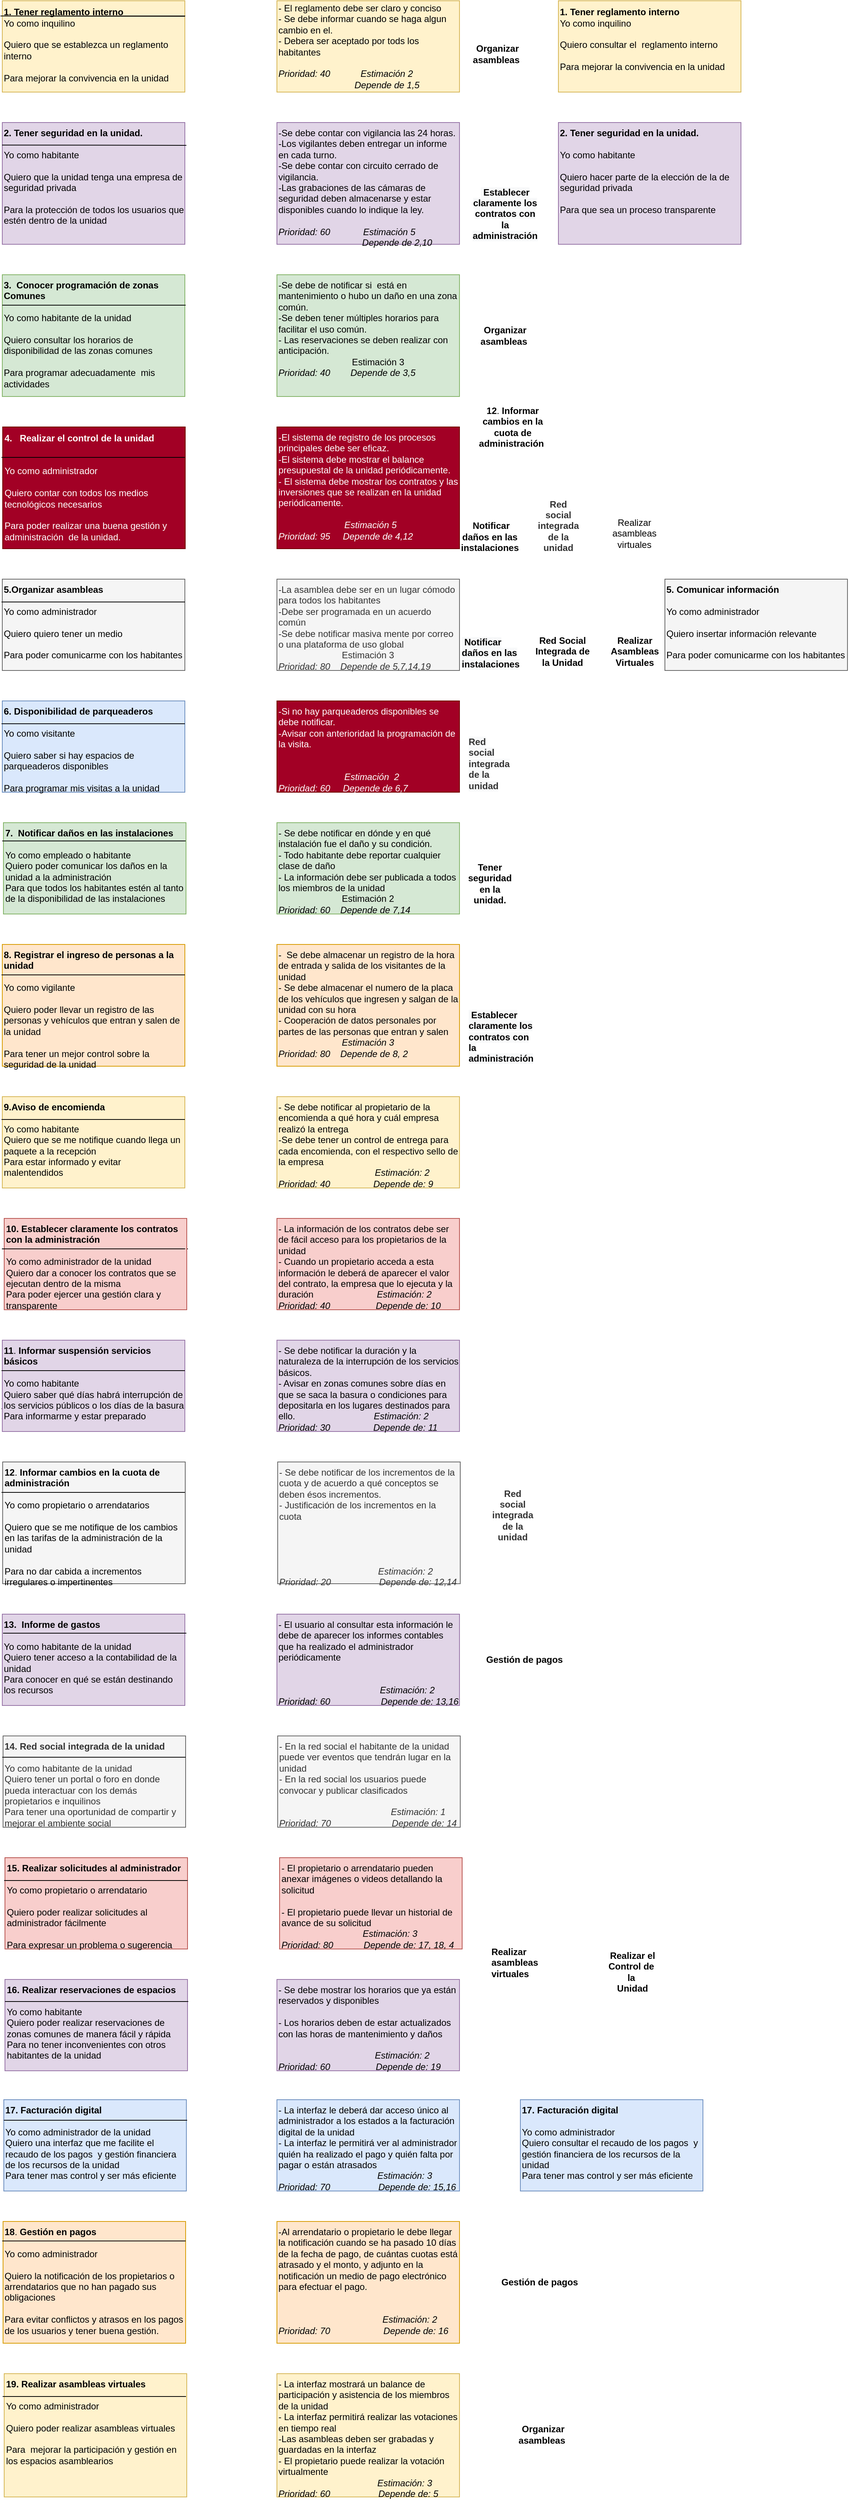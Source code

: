 <mxfile version="13.6.5" type="github">
  <diagram id="wNBqWbaNxDe87QmoSqn4" name="Page-1">
    <mxGraphModel dx="845" dy="347" grid="1" gridSize="10" guides="1" tooltips="1" connect="1" arrows="1" fold="1" page="1" pageScale="1" pageWidth="827" pageHeight="1169" math="0" shadow="0">
      <root>
        <mxCell id="0" />
        <mxCell id="1" parent="0" />
        <mxCell id="svupegZ1BK7ZTZ6G6fqw-2" value="- El reglamento debe ser claro y conciso&lt;br&gt;- Se debe informar cuando se haga algun cambio en el.&lt;br&gt;- Debera ser aceptado por tods los habitantes&lt;br&gt;&lt;br&gt;&lt;i&gt;Prioridad: 40&amp;nbsp; &amp;nbsp; &amp;nbsp; &amp;nbsp; &amp;nbsp; &amp;nbsp; Estimación 2&lt;br&gt;&amp;nbsp; &amp;nbsp; &amp;nbsp; &amp;nbsp; &amp;nbsp; &amp;nbsp; &amp;nbsp; &amp;nbsp; &amp;nbsp; &amp;nbsp; &amp;nbsp; &amp;nbsp; &amp;nbsp; &amp;nbsp; &amp;nbsp; Depende de 1,5&lt;/i&gt;" style="rounded=0;whiteSpace=wrap;html=1;align=left;fillColor=#fff2cc;strokeColor=#d6b656;" parent="1" vertex="1">
          <mxGeometry x="400" y="40" width="240" height="120" as="geometry" />
        </mxCell>
        <mxCell id="svupegZ1BK7ZTZ6G6fqw-10" value="-Se debe contar con vigilancia las 24 horas.&lt;br&gt;-Los vigilantes deben entregar un informe en cada turno.&lt;br&gt;-Se debe contar con circuito cerrado de vigilancia.&lt;br&gt;-Las grabaciones de las cámaras de seguridad deben almacenarse y estar disponibles cuando lo indique la ley.&lt;br&gt;&lt;br&gt;&lt;i&gt;Prioridad: 60&amp;nbsp; &amp;nbsp; &amp;nbsp; &amp;nbsp; &amp;nbsp; &amp;nbsp; &amp;nbsp;Estimación 5&amp;nbsp; &amp;nbsp; &amp;nbsp; &amp;nbsp; &amp;nbsp;&lt;br&gt;&amp;nbsp; &amp;nbsp; &amp;nbsp; &amp;nbsp; &amp;nbsp; &amp;nbsp; &amp;nbsp; &amp;nbsp; &amp;nbsp; &amp;nbsp; &amp;nbsp; &amp;nbsp; &amp;nbsp; &amp;nbsp; &amp;nbsp; &amp;nbsp; &amp;nbsp;Depende de 2,10&lt;br&gt;&lt;br&gt;&lt;/i&gt;" style="rounded=0;whiteSpace=wrap;html=1;align=left;labelPosition=center;verticalLabelPosition=middle;verticalAlign=top;labelBackgroundColor=none;labelBorderColor=none;fillColor=#e1d5e7;strokeColor=#9673a6;" parent="1" vertex="1">
          <mxGeometry x="400" y="200" width="240" height="160" as="geometry" />
        </mxCell>
        <mxCell id="svupegZ1BK7ZTZ6G6fqw-12" value="-Se debe de notificar si&amp;nbsp; está en mantenimiento o hubo un daño en una zona común.&lt;br&gt;-Se deben tener múltiples horarios para facilitar el uso común.&lt;br&gt;- Las reservaciones se deben realizar con anticipación.&lt;br&gt;&amp;nbsp; &amp;nbsp; &amp;nbsp; &amp;nbsp; &amp;nbsp; &amp;nbsp; &amp;nbsp; &amp;nbsp; &amp;nbsp; &amp;nbsp; &amp;nbsp; &amp;nbsp; &amp;nbsp; &amp;nbsp; &amp;nbsp;Estimación 3&lt;br&gt;&lt;i&gt;Prioridad: 40&amp;nbsp; &amp;nbsp; &amp;nbsp; &amp;nbsp; Depende de 3,5&lt;/i&gt;" style="rounded=0;whiteSpace=wrap;html=1;align=left;labelPosition=center;verticalLabelPosition=middle;verticalAlign=top;labelBackgroundColor=none;labelBorderColor=none;fillColor=#d5e8d4;strokeColor=#82b366;" parent="1" vertex="1">
          <mxGeometry x="400" y="400" width="240" height="160" as="geometry" />
        </mxCell>
        <mxCell id="svupegZ1BK7ZTZ6G6fqw-14" value="-El sistema de registro de los procesos principales debe ser eficaz.&lt;br&gt;-El sistema debe mostrar el balance presupuestal de la unidad periódicamente.&lt;br&gt;- El sistema debe mostrar los contratos y las inversiones que se realizan en la unidad periódicamente.&lt;br&gt;&lt;br&gt;&lt;i&gt;&amp;nbsp; &amp;nbsp; &amp;nbsp; &amp;nbsp; &amp;nbsp; &amp;nbsp; &amp;nbsp; &amp;nbsp; &amp;nbsp; &amp;nbsp; &amp;nbsp; &amp;nbsp; &amp;nbsp; Estimación&amp;nbsp;5&lt;br&gt;Prioridad: 95&amp;nbsp; &amp;nbsp; &amp;nbsp;Depende de 4,12&lt;/i&gt;" style="rounded=0;whiteSpace=wrap;html=1;align=left;labelPosition=center;verticalLabelPosition=middle;verticalAlign=top;labelBackgroundColor=none;labelBorderColor=none;fillColor=#a20025;strokeColor=#6F0000;fontColor=#ffffff;" parent="1" vertex="1">
          <mxGeometry x="400" y="600" width="240" height="160" as="geometry" />
        </mxCell>
        <mxCell id="svupegZ1BK7ZTZ6G6fqw-16" value="-La asamblea debe ser en un lugar cómodo para todos los habitantes&lt;br&gt;-Debe ser programada en un acuerdo común&lt;br&gt;-Se debe notificar masiva mente por correo o una plataforma de uso global&lt;br&gt;&amp;nbsp; &amp;nbsp; &amp;nbsp; &amp;nbsp; &amp;nbsp; &amp;nbsp; &amp;nbsp; &amp;nbsp; &amp;nbsp; &amp;nbsp; &amp;nbsp; &amp;nbsp; &amp;nbsp;Estimación 3&amp;nbsp;&lt;br&gt;&lt;i&gt;Prioridad: 80&amp;nbsp; &amp;nbsp; Depende de 5,7,14,19&lt;/i&gt;" style="rounded=0;whiteSpace=wrap;html=1;align=left;labelPosition=center;verticalLabelPosition=middle;verticalAlign=top;labelBackgroundColor=none;labelBorderColor=none;fillColor=#f5f5f5;strokeColor=#666666;fontColor=#333333;" parent="1" vertex="1">
          <mxGeometry x="400" y="800" width="240" height="120" as="geometry" />
        </mxCell>
        <mxCell id="svupegZ1BK7ZTZ6G6fqw-19" value="-Si no hay parqueaderos disponibles se debe notificar.&lt;br&gt;-Avisar con anterioridad la programación de la visita.&lt;br&gt;&lt;br&gt;&lt;i&gt;&lt;br&gt;&amp;nbsp; &amp;nbsp; &amp;nbsp; &amp;nbsp; &amp;nbsp; &amp;nbsp; &amp;nbsp; &amp;nbsp; &amp;nbsp; &amp;nbsp; &amp;nbsp; &amp;nbsp; &amp;nbsp; Estimación&amp;nbsp; 2&amp;nbsp;&lt;br&gt;Prioridad: 60&amp;nbsp; &amp;nbsp; &amp;nbsp;Depende de 6,7&lt;/i&gt;" style="rounded=0;whiteSpace=wrap;html=1;align=left;labelPosition=center;verticalLabelPosition=middle;verticalAlign=top;labelBackgroundColor=none;labelBorderColor=none;fillColor=#a20025;strokeColor=#6F0000;fontColor=#ffffff;" parent="1" vertex="1">
          <mxGeometry x="400" y="960" width="240" height="120" as="geometry" />
        </mxCell>
        <mxCell id="GmmOpCF_TdwQESO5ywc--2" value="- Se debe notificar en dónde y en qué instalación fue el daño y su condición.&lt;br&gt;- Todo habitante debe reportar cualquier clase de daño&lt;br&gt;- La información debe ser publicada a todos los miembros de la unidad&lt;br&gt;&amp;nbsp; &amp;nbsp; &amp;nbsp; &amp;nbsp; &amp;nbsp; &amp;nbsp; &amp;nbsp; &amp;nbsp; &amp;nbsp; &amp;nbsp; &amp;nbsp; &amp;nbsp; &amp;nbsp;Estimación 2&lt;br&gt;&lt;i&gt;Prioridad: 60&amp;nbsp; &amp;nbsp; Depende de 7,14&lt;/i&gt;" style="rounded=0;whiteSpace=wrap;html=1;align=left;labelPosition=center;verticalLabelPosition=middle;verticalAlign=top;labelBackgroundColor=none;labelBorderColor=none;fillColor=#d5e8d4;strokeColor=#82b366;" parent="1" vertex="1">
          <mxGeometry x="400" y="1120" width="240" height="120" as="geometry" />
        </mxCell>
        <mxCell id="GmmOpCF_TdwQESO5ywc--4" value="-&amp;nbsp; Se debe almacenar un registro de la hora de entrada y salida de los visitantes de la unidad&amp;nbsp;&lt;br&gt;- Se debe almacenar el numero de la placa de los vehículos que ingresen y salgan de la unidad con su hora&lt;br&gt;- Cooperación de datos personales por partes de las personas que entran y salen&amp;nbsp;&lt;br&gt;&lt;i&gt;&amp;nbsp; &amp;nbsp; &amp;nbsp; &amp;nbsp; &amp;nbsp; &amp;nbsp; &amp;nbsp; &amp;nbsp; &amp;nbsp; &amp;nbsp; &amp;nbsp; &amp;nbsp; &amp;nbsp;Estimación 3&lt;br&gt;Prioridad: 80&amp;nbsp; &amp;nbsp; Depende de 8, 2&lt;/i&gt;" style="rounded=0;whiteSpace=wrap;html=1;align=left;labelPosition=center;verticalLabelPosition=middle;verticalAlign=top;labelBackgroundColor=none;labelBorderColor=none;fillColor=#ffe6cc;strokeColor=#d79b00;" parent="1" vertex="1">
          <mxGeometry x="400" y="1280" width="240" height="160" as="geometry" />
        </mxCell>
        <mxCell id="GmmOpCF_TdwQESO5ywc--6" value="- Se debe notificar al propietario de la encomienda a qué hora y cuál empresa realizó la entrega&amp;nbsp;&lt;br&gt;-Se debe tener un control de entrega para cada encomienda, con el respectivo sello de la empresa&lt;br&gt;&amp;nbsp; &amp;nbsp; &amp;nbsp; &amp;nbsp; &amp;nbsp; &amp;nbsp; &amp;nbsp; &amp;nbsp; &amp;nbsp; &amp;nbsp; &amp;nbsp; &amp;nbsp; &amp;nbsp; &amp;nbsp; &amp;nbsp; &amp;nbsp; &amp;nbsp; &amp;nbsp; &amp;nbsp; &lt;i&gt;Estimación: 2&lt;/i&gt;&lt;br&gt;&lt;i&gt;Prioridad: 40&amp;nbsp; &amp;nbsp; &amp;nbsp; &amp;nbsp; &amp;nbsp; &amp;nbsp; &amp;nbsp; &amp;nbsp; &amp;nbsp;Depende de: 9&lt;/i&gt;" style="rounded=0;whiteSpace=wrap;html=1;align=left;labelPosition=center;verticalLabelPosition=middle;verticalAlign=top;labelBackgroundColor=none;labelBorderColor=none;fillColor=#fff2cc;strokeColor=#d6b656;" parent="1" vertex="1">
          <mxGeometry x="400" y="1480" width="240" height="120" as="geometry" />
        </mxCell>
        <mxCell id="wmToTJCJ_HMqrvunaIP7-2" value="- La información de los contratos debe ser de fácil acceso para los propietarios de la unidad&amp;nbsp;&lt;br&gt;- Cuando un propietario acceda a esta información le deberá de aparecer el valor del contrato, la empresa que lo ejecuta y la duración&amp;nbsp; &amp;nbsp; &amp;nbsp; &amp;nbsp; &amp;nbsp; &amp;nbsp; &amp;nbsp; &amp;nbsp; &amp;nbsp; &amp;nbsp; &amp;nbsp; &amp;nbsp; &amp;nbsp;&lt;i&gt;Estimación: 2&lt;/i&gt;&lt;br&gt;&lt;i&gt;Prioridad: 40&amp;nbsp; &amp;nbsp; &amp;nbsp; &amp;nbsp; &amp;nbsp; &amp;nbsp; &amp;nbsp; &amp;nbsp; &amp;nbsp; Depende de: 10&lt;/i&gt;" style="rounded=0;whiteSpace=wrap;html=1;align=left;labelPosition=center;verticalLabelPosition=middle;verticalAlign=top;labelBackgroundColor=none;labelBorderColor=none;fillColor=#f8cecc;strokeColor=#b85450;" parent="1" vertex="1">
          <mxGeometry x="400" y="1640" width="240" height="120" as="geometry" />
        </mxCell>
        <mxCell id="GmmOpCF_TdwQESO5ywc--8" value="- Se debe notificar la duración y la naturaleza de la interrupción de los servicios básicos.&lt;br&gt;- Avisar en zonas comunes sobre días en que se saca la basura o condiciones para depositarla en los lugares destinados para ello.&amp;nbsp; &amp;nbsp; &amp;nbsp; &amp;nbsp; &amp;nbsp; &amp;nbsp; &amp;nbsp; &amp;nbsp; &amp;nbsp; &amp;nbsp; &amp;nbsp; &amp;nbsp; &amp;nbsp; &amp;nbsp; &amp;nbsp; &amp;nbsp;&lt;i&gt;Estimación: 2&lt;br&gt;Prioridad: 30&amp;nbsp; &amp;nbsp; &amp;nbsp; &amp;nbsp; &amp;nbsp; &amp;nbsp; &amp;nbsp; &amp;nbsp; &amp;nbsp;Depende de: 11&lt;/i&gt;" style="rounded=0;whiteSpace=wrap;html=1;align=left;labelPosition=center;verticalLabelPosition=middle;verticalAlign=top;labelBackgroundColor=none;labelBorderColor=none;fillColor=#e1d5e7;strokeColor=#9673a6;" parent="1" vertex="1">
          <mxGeometry x="400" y="1800" width="240" height="120" as="geometry" />
        </mxCell>
        <mxCell id="GmmOpCF_TdwQESO5ywc--10" value="- Se debe notificar de los incrementos de la cuota y de acuerdo a qué conceptos se deben ésos incrementos.&lt;br&gt;- Justificación de los incrementos en la cuota&lt;br&gt;&lt;br&gt;&lt;br&gt;&lt;br&gt;&lt;br&gt;&amp;nbsp; &amp;nbsp; &amp;nbsp; &amp;nbsp; &amp;nbsp; &amp;nbsp; &amp;nbsp; &amp;nbsp; &amp;nbsp; &amp;nbsp; &amp;nbsp; &amp;nbsp; &amp;nbsp; &amp;nbsp; &amp;nbsp; &amp;nbsp; &amp;nbsp; &amp;nbsp; &amp;nbsp; &amp;nbsp;&lt;i&gt;Estimación: 2&lt;/i&gt;&lt;br&gt;&lt;i&gt;Prioridad: 20&amp;nbsp; &amp;nbsp; &amp;nbsp; &amp;nbsp; &amp;nbsp; &amp;nbsp; &amp;nbsp; &amp;nbsp; &amp;nbsp; &amp;nbsp;Depende de: 12,14&amp;nbsp; &amp;nbsp; &amp;nbsp; &amp;nbsp; &amp;nbsp; &amp;nbsp; &amp;nbsp; &amp;nbsp; &amp;nbsp; &amp;nbsp;&lt;/i&gt;" style="rounded=0;whiteSpace=wrap;html=1;align=left;labelPosition=center;verticalLabelPosition=middle;verticalAlign=top;labelBackgroundColor=none;labelBorderColor=none;fillColor=#f5f5f5;strokeColor=#666666;fontColor=#333333;" parent="1" vertex="1">
          <mxGeometry x="401" y="1960" width="240" height="160" as="geometry" />
        </mxCell>
        <mxCell id="EFDIbAfgCz1s7sX5n9Mg-2" value="- El usuario al consultar esta información le debe de aparecer los informes contables que ha realizado el administrador periódicamente&lt;br&gt;&lt;br&gt;&lt;br&gt;&amp;nbsp; &amp;nbsp; &amp;nbsp; &amp;nbsp; &amp;nbsp; &amp;nbsp; &amp;nbsp; &amp;nbsp; &amp;nbsp; &amp;nbsp; &amp;nbsp; &amp;nbsp; &amp;nbsp; &amp;nbsp; &amp;nbsp; &amp;nbsp; &amp;nbsp; &amp;nbsp; &amp;nbsp; &amp;nbsp; &lt;i&gt;Estimación: 2&lt;/i&gt;&lt;br&gt;&lt;i&gt;Prioridad: 60&amp;nbsp; &amp;nbsp; &amp;nbsp; &amp;nbsp; &amp;nbsp; &amp;nbsp; &amp;nbsp; &amp;nbsp; &amp;nbsp; &amp;nbsp; Depende de: 13,16&lt;/i&gt;" style="rounded=0;whiteSpace=wrap;html=1;align=left;labelPosition=center;verticalLabelPosition=middle;verticalAlign=top;labelBackgroundColor=none;labelBorderColor=none;fillColor=#e1d5e7;strokeColor=#9673a6;" parent="1" vertex="1">
          <mxGeometry x="400" y="2160" width="240" height="120" as="geometry" />
        </mxCell>
        <mxCell id="EFDIbAfgCz1s7sX5n9Mg-3" value="- En la red social el habitante de la unidad puede ver eventos que tendrán lugar en la unidad&lt;br&gt;- En la red social los usuarios puede convocar y publicar clasificados&lt;br&gt;&lt;br&gt;&amp;nbsp; &amp;nbsp; &amp;nbsp; &amp;nbsp; &amp;nbsp; &amp;nbsp; &amp;nbsp; &amp;nbsp; &amp;nbsp; &amp;nbsp; &amp;nbsp; &amp;nbsp; &amp;nbsp; &amp;nbsp; &amp;nbsp; &amp;nbsp; &amp;nbsp; &amp;nbsp; &amp;nbsp; &amp;nbsp; &amp;nbsp; &amp;nbsp; &lt;i&gt;Estimación: 1&lt;br&gt;Prioridad: 70&amp;nbsp; &amp;nbsp; &amp;nbsp; &amp;nbsp; &amp;nbsp; &amp;nbsp; &amp;nbsp; &amp;nbsp; &amp;nbsp; &amp;nbsp; &amp;nbsp; &amp;nbsp; Depende de: 14&lt;/i&gt;" style="rounded=0;whiteSpace=wrap;html=1;align=left;labelPosition=center;verticalLabelPosition=middle;verticalAlign=top;labelBackgroundColor=none;labelBorderColor=none;fillColor=#f5f5f5;strokeColor=#666666;fontColor=#333333;" parent="1" vertex="1">
          <mxGeometry x="401" y="2320" width="240" height="120" as="geometry" />
        </mxCell>
        <mxCell id="fJNXB6Iudmitxb3w2NpN-2" value="- La interfaz le deberá dar acceso único al administrador a los estados a la facturación digital de la unidad&lt;br&gt;- La interfaz le permitirá ver al administrador quién ha realizado el pago y quién falta por pagar o están atrasados&lt;br&gt;&amp;nbsp; &amp;nbsp; &amp;nbsp; &amp;nbsp; &amp;nbsp; &amp;nbsp; &amp;nbsp; &amp;nbsp; &amp;nbsp; &amp;nbsp; &amp;nbsp; &amp;nbsp; &amp;nbsp; &amp;nbsp; &amp;nbsp; &amp;nbsp; &amp;nbsp; &amp;nbsp; &amp;nbsp; &amp;nbsp;&lt;i&gt;Estimación: 3&lt;br&gt;Prioridad: 70&amp;nbsp; &amp;nbsp; &amp;nbsp; &amp;nbsp; &amp;nbsp; &amp;nbsp; &amp;nbsp; &amp;nbsp; &amp;nbsp; &amp;nbsp;Depende de: 15,16&lt;/i&gt;" style="rounded=0;whiteSpace=wrap;html=1;align=left;labelPosition=center;verticalLabelPosition=middle;verticalAlign=top;labelBackgroundColor=none;labelBorderColor=none;fillColor=#dae8fc;strokeColor=#6c8ebf;" parent="1" vertex="1">
          <mxGeometry x="400" y="2798" width="240" height="120" as="geometry" />
        </mxCell>
        <mxCell id="fJNXB6Iudmitxb3w2NpN-3" value="-Al arrendatario o propietario le debe llegar la notificación cuando se ha pasado 10 días de la fecha de pago, de cuántas cuotas está atrasado y el monto, y&amp;nbsp;adjunto en la notificación un medio de pago electrónico para efectuar el pago.&lt;br&gt;&lt;br&gt;&lt;br&gt;&amp;nbsp; &amp;nbsp; &amp;nbsp; &amp;nbsp; &amp;nbsp; &amp;nbsp; &amp;nbsp; &amp;nbsp; &amp;nbsp; &amp;nbsp; &amp;nbsp; &amp;nbsp; &amp;nbsp; &amp;nbsp; &amp;nbsp; &amp;nbsp; &amp;nbsp; &amp;nbsp; &amp;nbsp; &amp;nbsp; &amp;nbsp;&lt;i&gt;Estimación: 2&lt;br&gt;Prioridad: 70&amp;nbsp; &amp;nbsp; &amp;nbsp; &amp;nbsp; &amp;nbsp; &amp;nbsp; &amp;nbsp; &amp;nbsp; &amp;nbsp; &amp;nbsp; &amp;nbsp;Depende de: 16&lt;/i&gt;&lt;br&gt;" style="rounded=0;whiteSpace=wrap;html=1;align=left;labelPosition=center;verticalLabelPosition=middle;verticalAlign=top;labelBackgroundColor=none;labelBorderColor=none;fillColor=#ffe6cc;strokeColor=#d79b00;" parent="1" vertex="1">
          <mxGeometry x="400" y="2958" width="240" height="160" as="geometry" />
        </mxCell>
        <mxCell id="KY7rtoQUxeBR3fSWKeVi-1" value="," style="text;html=1;align=center;verticalAlign=middle;resizable=0;points=[];autosize=1;" parent="1" vertex="1">
          <mxGeometry x="390" y="3188" width="20" height="20" as="geometry" />
        </mxCell>
        <mxCell id="EFDIbAfgCz1s7sX5n9Mg-9" value="&lt;b&gt;19.&lt;/b&gt; &lt;b&gt;Realizar asambleas virtuales&lt;/b&gt;&lt;br&gt;&lt;br&gt;Yo como administrador&lt;br&gt;&amp;nbsp;&lt;br&gt;Quiero poder realizar asambleas virtuales&lt;br&gt;&lt;br&gt;Para&amp;nbsp; mejorar la participación y gestión en los espacios asamblearios" style="rounded=0;whiteSpace=wrap;html=1;align=left;labelPosition=center;verticalLabelPosition=middle;verticalAlign=top;labelBackgroundColor=none;labelBorderColor=none;fillColor=#fff2cc;strokeColor=#d6b656;" parent="1" vertex="1">
          <mxGeometry x="41.5" y="3158" width="240" height="162" as="geometry" />
        </mxCell>
        <mxCell id="KY7rtoQUxeBR3fSWKeVi-39" value="" style="group" parent="1" vertex="1" connectable="0">
          <mxGeometry x="39" y="2160" width="242" height="120" as="geometry" />
        </mxCell>
        <mxCell id="GmmOpCF_TdwQESO5ywc--11" value="&lt;b&gt;13.&lt;/b&gt;&amp;nbsp; &lt;b&gt;Informe de gastos&lt;/b&gt;&amp;nbsp;&lt;br&gt;&lt;br&gt;Yo como habitante de la unidad&lt;br&gt;Quiero tener acceso a la contabilidad de la unidad&lt;br&gt;Para conocer en qué se están destinando los recursos&amp;nbsp;" style="rounded=0;whiteSpace=wrap;html=1;align=left;labelPosition=center;verticalLabelPosition=middle;verticalAlign=top;labelBackgroundColor=none;labelBorderColor=none;fillColor=#e1d5e7;strokeColor=#9673a6;" parent="KY7rtoQUxeBR3fSWKeVi-39" vertex="1">
          <mxGeometry width="240" height="120" as="geometry" />
        </mxCell>
        <mxCell id="KY7rtoQUxeBR3fSWKeVi-16" value="" style="endArrow=none;html=1;entryX=1;entryY=1;entryDx=0;entryDy=0;" parent="KY7rtoQUxeBR3fSWKeVi-39" edge="1">
          <mxGeometry width="50" height="50" relative="1" as="geometry">
            <mxPoint x="1" y="25" as="sourcePoint" />
            <mxPoint x="242" y="25" as="targetPoint" />
          </mxGeometry>
        </mxCell>
        <mxCell id="KY7rtoQUxeBR3fSWKeVi-40" value="" style="group" parent="1" vertex="1" connectable="0">
          <mxGeometry x="39" y="2320" width="241" height="120" as="geometry" />
        </mxCell>
        <mxCell id="GmmOpCF_TdwQESO5ywc--12" value="&lt;b&gt;14. Red social integrada de la unidad&lt;/b&gt;&lt;br&gt;&lt;br&gt;Yo como habitante de la unidad&lt;br&gt;Quiero tener un portal o foro en donde pueda interactuar con los demás propietarios e inquilinos&lt;br&gt;Para tener una oportunidad de compartir y mejorar el ambiente social" style="rounded=0;whiteSpace=wrap;html=1;align=left;labelPosition=center;verticalLabelPosition=middle;verticalAlign=top;labelBackgroundColor=none;labelBorderColor=none;fillColor=#f5f5f5;strokeColor=#666666;fontColor=#333333;" parent="KY7rtoQUxeBR3fSWKeVi-40" vertex="1">
          <mxGeometry x="1" width="240" height="120" as="geometry" />
        </mxCell>
        <mxCell id="KY7rtoQUxeBR3fSWKeVi-17" value="" style="endArrow=none;html=1;entryX=1;entryY=1;entryDx=0;entryDy=0;" parent="KY7rtoQUxeBR3fSWKeVi-40" edge="1">
          <mxGeometry width="50" height="50" relative="1" as="geometry">
            <mxPoint y="28" as="sourcePoint" />
            <mxPoint x="241" y="28" as="targetPoint" />
          </mxGeometry>
        </mxCell>
        <mxCell id="KY7rtoQUxeBR3fSWKeVi-41" value="" style="group" parent="1" vertex="1" connectable="0">
          <mxGeometry x="41" y="2798" width="242" height="120" as="geometry" />
        </mxCell>
        <mxCell id="GmmOpCF_TdwQESO5ywc--14" value="&lt;b&gt;17.&amp;nbsp;Facturación digital&lt;/b&gt;&lt;br&gt;&lt;br&gt;Yo como administrador de la unidad&amp;nbsp;&lt;br&gt;Quiero una interfaz que me facilite el recaudo de los pagos&amp;nbsp; y gestión financiera de los recursos de la unidad&amp;nbsp;&lt;br&gt;Para tener mas control y ser más eficiente" style="rounded=0;whiteSpace=wrap;html=1;align=left;labelPosition=center;verticalLabelPosition=middle;verticalAlign=top;labelBackgroundColor=none;labelBorderColor=none;fillColor=#dae8fc;strokeColor=#6c8ebf;" parent="KY7rtoQUxeBR3fSWKeVi-41" vertex="1">
          <mxGeometry width="240" height="120" as="geometry" />
        </mxCell>
        <mxCell id="KY7rtoQUxeBR3fSWKeVi-18" value="" style="endArrow=none;html=1;entryX=1;entryY=1;entryDx=0;entryDy=0;" parent="KY7rtoQUxeBR3fSWKeVi-41" edge="1">
          <mxGeometry width="50" height="50" relative="1" as="geometry">
            <mxPoint y="27" as="sourcePoint" />
            <mxPoint x="241" y="27" as="targetPoint" />
          </mxGeometry>
        </mxCell>
        <mxCell id="KY7rtoQUxeBR3fSWKeVi-42" value="" style="group" parent="1" vertex="1" connectable="0">
          <mxGeometry x="39" y="2958" width="241" height="160" as="geometry" />
        </mxCell>
        <mxCell id="GmmOpCF_TdwQESO5ywc--15" value="&lt;b&gt;18&lt;/b&gt;. &lt;b&gt;Gestión en pagos&lt;/b&gt;&lt;br&gt;&lt;br&gt;Yo como administrador&lt;br&gt;&amp;nbsp;&lt;br&gt;Quiero la notificación de los propietarios o arrendatarios que no han pagado sus obligaciones&lt;br&gt;&lt;br&gt;Para evitar conflictos y atrasos en los pagos de los usuarios y tener buena gestión." style="rounded=0;whiteSpace=wrap;html=1;align=left;labelPosition=center;verticalLabelPosition=middle;verticalAlign=top;labelBackgroundColor=none;labelBorderColor=none;fillColor=#ffe6cc;strokeColor=#d79b00;" parent="KY7rtoQUxeBR3fSWKeVi-42" vertex="1">
          <mxGeometry x="1" width="240" height="160" as="geometry" />
        </mxCell>
        <mxCell id="KY7rtoQUxeBR3fSWKeVi-19" value="" style="endArrow=none;html=1;entryX=1;entryY=1;entryDx=0;entryDy=0;" parent="KY7rtoQUxeBR3fSWKeVi-42" edge="1">
          <mxGeometry width="50" height="50" relative="1" as="geometry">
            <mxPoint y="25.667" as="sourcePoint" />
            <mxPoint x="241" y="25.667" as="targetPoint" />
          </mxGeometry>
        </mxCell>
        <mxCell id="EFDIbAfgCz1s7sX5n9Mg-10" value="- La interfaz mostrará un balance de participación y asistencia de los miembros de la unidad&lt;br&gt;- La interfaz permitirá realizar las votaciones en tiempo real&lt;br&gt;-Las asambleas deben ser grabadas y guardadas en la interfaz&lt;br&gt;- El propietario puede realizar la votación virtualmente&lt;br&gt;&amp;nbsp; &amp;nbsp; &amp;nbsp; &amp;nbsp; &amp;nbsp; &amp;nbsp; &amp;nbsp; &amp;nbsp; &amp;nbsp; &amp;nbsp; &amp;nbsp; &amp;nbsp; &amp;nbsp; &amp;nbsp; &amp;nbsp; &amp;nbsp; &amp;nbsp; &amp;nbsp; &amp;nbsp; &amp;nbsp;&lt;i&gt;Estimación: 3&lt;br&gt;Prioridad: 60&amp;nbsp; &amp;nbsp; &amp;nbsp; &amp;nbsp; &amp;nbsp; &amp;nbsp; &amp;nbsp; &amp;nbsp; &amp;nbsp; &amp;nbsp;Depende de: 5&lt;/i&gt;" style="rounded=0;whiteSpace=wrap;html=1;align=left;labelPosition=center;verticalLabelPosition=middle;verticalAlign=top;labelBackgroundColor=none;labelBorderColor=none;fillColor=#fff2cc;strokeColor=#d6b656;" parent="1" vertex="1">
          <mxGeometry x="400" y="3158" width="240" height="162" as="geometry" />
        </mxCell>
        <mxCell id="fJNXB6Iudmitxb3w2NpN-7" value="&lt;b style=&quot;text-align: left&quot;&gt;Organizar asambleas&amp;nbsp;&lt;/b&gt;" style="text;html=1;strokeColor=none;fillColor=none;align=center;verticalAlign=middle;whiteSpace=wrap;rounded=0;" parent="1" vertex="1">
          <mxGeometry x="670" y="100" width="40" height="20" as="geometry" />
        </mxCell>
        <mxCell id="fJNXB6Iudmitxb3w2NpN-8" value="&#xa;&#xa;&lt;b style=&quot;color: rgb(0, 0, 0); font-family: helvetica; font-size: 12px; font-style: normal; letter-spacing: normal; text-align: left; text-indent: 0px; text-transform: none; word-spacing: 0px; background-color: rgb(248, 249, 250);&quot;&gt;&lt;span&gt;&amp;nbsp;&lt;/span&gt;Establecer claramente los contratos con la administración&lt;/b&gt;&#xa;&#xa;" style="text;html=1;strokeColor=none;fillColor=none;align=center;verticalAlign=middle;whiteSpace=wrap;rounded=0;" parent="1" vertex="1">
          <mxGeometry x="680" y="310" width="40" height="20" as="geometry" />
        </mxCell>
        <mxCell id="fJNXB6Iudmitxb3w2NpN-9" value="&lt;b style=&quot;text-align: left&quot;&gt;Organizar asambleas&amp;nbsp;&lt;/b&gt;" style="text;html=1;strokeColor=none;fillColor=none;align=center;verticalAlign=middle;whiteSpace=wrap;rounded=0;" parent="1" vertex="1">
          <mxGeometry x="680" y="470" width="40" height="20" as="geometry" />
        </mxCell>
        <mxCell id="fJNXB6Iudmitxb3w2NpN-10" value="&lt;b style=&quot;text-align: left&quot;&gt;12&lt;/b&gt;&lt;span style=&quot;text-align: left&quot;&gt;.&amp;nbsp;&lt;/span&gt;&lt;b style=&quot;text-align: left&quot;&gt;Informar cambios en la cuota de administración&amp;nbsp;&lt;/b&gt;" style="text;html=1;strokeColor=none;fillColor=none;align=center;verticalAlign=middle;whiteSpace=wrap;rounded=0;" parent="1" vertex="1">
          <mxGeometry x="690" y="590" width="40" height="20" as="geometry" />
        </mxCell>
        <mxCell id="fJNXB6Iudmitxb3w2NpN-12" value="&lt;br&gt;&lt;br&gt;&lt;b style=&quot;font-family: &amp;#34;helvetica&amp;#34; ; text-align: left&quot;&gt;&amp;nbsp;Notificar daños en las instalaciones&lt;/b&gt;" style="text;html=1;strokeColor=none;fillColor=none;align=center;verticalAlign=middle;whiteSpace=wrap;rounded=0;" parent="1" vertex="1">
          <mxGeometry x="660" y="720" width="40" height="20" as="geometry" />
        </mxCell>
        <mxCell id="fJNXB6Iudmitxb3w2NpN-13" value="&lt;b style=&quot;color: rgb(51 , 51 , 51) ; text-align: left&quot;&gt;Red social integrada de la unidad&lt;/b&gt;" style="text;html=1;strokeColor=none;fillColor=none;align=center;verticalAlign=middle;whiteSpace=wrap;rounded=0;" parent="1" vertex="1">
          <mxGeometry x="750" y="720" width="40" height="20" as="geometry" />
        </mxCell>
        <mxCell id="fJNXB6Iudmitxb3w2NpN-14" value="&lt;br style=&quot;color: rgb(0, 0, 0); font-family: helvetica; font-size: 12px; font-style: normal; font-weight: 400; letter-spacing: normal; text-align: center; text-indent: 0px; text-transform: none; word-spacing: 0px; background-color: rgb(248, 249, 250);&quot;&gt;&lt;br style=&quot;color: rgb(0, 0, 0); font-family: helvetica; font-size: 12px; font-style: normal; font-weight: 400; letter-spacing: normal; text-align: center; text-indent: 0px; text-transform: none; word-spacing: 0px; background-color: rgb(248, 249, 250);&quot;&gt;&lt;b style=&quot;color: rgb(0, 0, 0); font-size: 12px; font-style: normal; letter-spacing: normal; text-indent: 0px; text-transform: none; word-spacing: 0px; background-color: rgb(248, 249, 250); font-family: helvetica; text-align: left;&quot;&gt;&amp;nbsp;Notificar daños en las instalaciones&lt;/b&gt;" style="text;whiteSpace=wrap;html=1;" parent="1" vertex="1">
          <mxGeometry x="641" y="840" width="59" height="60" as="geometry" />
        </mxCell>
        <mxCell id="fJNXB6Iudmitxb3w2NpN-15" value="&lt;b style=&quot;font-family: helvetica; font-size: 12px; font-style: normal; letter-spacing: normal; text-indent: 0px; text-transform: none; word-spacing: 0px; background-color: rgb(248, 249, 250); color: rgb(51, 51, 51); text-align: left;&quot;&gt;Red social integrada de la unidad&lt;/b&gt;" style="text;whiteSpace=wrap;html=1;" parent="1" vertex="1">
          <mxGeometry x="650" y="1000" width="50" height="30" as="geometry" />
        </mxCell>
        <mxCell id="fJNXB6Iudmitxb3w2NpN-24" value="&lt;b style=&quot;text-align: left&quot;&gt;Tener seguridad en la unidad.&lt;/b&gt;" style="text;html=1;strokeColor=none;fillColor=none;align=center;verticalAlign=middle;whiteSpace=wrap;rounded=0;" parent="1" vertex="1">
          <mxGeometry x="660" y="1190" width="40" height="20" as="geometry" />
        </mxCell>
        <mxCell id="EFDIbAfgCz1s7sX5n9Mg-11" value="&lt;b&gt;15.&lt;/b&gt; &lt;b&gt;Realizar solicitudes al administrador&lt;/b&gt;&lt;br&gt;&lt;br&gt;Yo como propietario o arrendatario&lt;br&gt;&amp;nbsp;&lt;br&gt;Quiero poder realizar solicitudes al administrador fácilmente&lt;br&gt;&lt;br&gt;Para expresar un problema o sugerencia&amp;nbsp;" style="rounded=0;whiteSpace=wrap;html=1;align=left;labelPosition=center;verticalLabelPosition=middle;verticalAlign=top;labelBackgroundColor=none;labelBorderColor=none;fillColor=#f8cecc;strokeColor=#b85450;" parent="1" vertex="1">
          <mxGeometry x="42.5" y="2480" width="240" height="120" as="geometry" />
        </mxCell>
        <mxCell id="fJNXB6Iudmitxb3w2NpN-26" value="&lt;span style=&quot;text-align: left&quot;&gt;Realizar asambleas virtuales&lt;/span&gt;" style="text;html=1;strokeColor=none;fillColor=none;align=center;verticalAlign=middle;whiteSpace=wrap;rounded=0;" parent="1" vertex="1">
          <mxGeometry x="850" y="730" width="40" height="20" as="geometry" />
        </mxCell>
        <mxCell id="EFDIbAfgCz1s7sX5n9Mg-12" value="- El propietario o arrendatario pueden anexar imágenes o videos detallando la solicitud&lt;br&gt;&lt;br&gt;- El propietario puede llevar un historial de avance de su solicitud&lt;br&gt;&lt;i&gt;&amp;nbsp; &amp;nbsp; &amp;nbsp; &amp;nbsp; &amp;nbsp; &amp;nbsp; &amp;nbsp; &amp;nbsp; &amp;nbsp; &amp;nbsp; &amp;nbsp; &amp;nbsp; &amp;nbsp; &amp;nbsp; &amp;nbsp; &amp;nbsp; Estimación: 3&lt;br&gt;Prioridad: 80&amp;nbsp; &amp;nbsp; &amp;nbsp; &amp;nbsp; &amp;nbsp; &amp;nbsp; Depende de: 17, 18, 4&lt;/i&gt;" style="rounded=0;whiteSpace=wrap;html=1;align=left;labelPosition=center;verticalLabelPosition=middle;verticalAlign=top;labelBackgroundColor=none;labelBorderColor=none;fillColor=#f8cecc;strokeColor=#b85450;" parent="1" vertex="1">
          <mxGeometry x="403.5" y="2480" width="240" height="120" as="geometry" />
        </mxCell>
        <mxCell id="EFDIbAfgCz1s7sX5n9Mg-13" value="&lt;b&gt;16. Realizar reservaciones de espacios&lt;/b&gt;&lt;br&gt;&lt;br&gt;Yo como habitante&amp;nbsp;&lt;br&gt;Quiero poder realizar reservaciones de zonas comunes de manera fácil y rápida&lt;br&gt;Para no tener inconvenientes con otros habitantes de la unidad" style="rounded=0;whiteSpace=wrap;html=1;align=left;labelPosition=center;verticalLabelPosition=middle;verticalAlign=top;labelBackgroundColor=none;labelBorderColor=none;fillColor=#e1d5e7;strokeColor=#9673a6;" parent="1" vertex="1">
          <mxGeometry x="42.5" y="2640" width="240" height="120" as="geometry" />
        </mxCell>
        <mxCell id="fJNXB6Iudmitxb3w2NpN-28" value="&lt;br style=&quot;color: rgb(0, 0, 0); font-family: helvetica; font-size: 12px; font-style: normal; font-weight: 400; letter-spacing: normal; text-align: center; text-indent: 0px; text-transform: none; word-spacing: 0px; background-color: rgb(248, 249, 250);&quot;&gt;&lt;br style=&quot;color: rgb(0, 0, 0); font-family: helvetica; font-size: 12px; font-style: normal; font-weight: 400; letter-spacing: normal; text-align: center; text-indent: 0px; text-transform: none; word-spacing: 0px; background-color: rgb(248, 249, 250);&quot;&gt;&lt;b style=&quot;color: rgb(0, 0, 0); font-size: 12px; font-style: normal; letter-spacing: normal; text-indent: 0px; text-transform: none; word-spacing: 0px; font-family: helvetica; text-align: left; background-color: rgb(248, 249, 250);&quot;&gt;&lt;span&gt;&amp;nbsp;&lt;/span&gt;Establecer claramente los contratos con la administración&lt;/b&gt;&lt;br style=&quot;color: rgb(0, 0, 0); font-family: helvetica; font-size: 12px; font-style: normal; font-weight: 400; letter-spacing: normal; text-align: center; text-indent: 0px; text-transform: none; word-spacing: 0px; background-color: rgb(248, 249, 250);&quot;&gt;" style="text;whiteSpace=wrap;html=1;" parent="1" vertex="1">
          <mxGeometry x="650" y="1330" width="90" height="60" as="geometry" />
        </mxCell>
        <mxCell id="EFDIbAfgCz1s7sX5n9Mg-14" value="- Se debe mostrar los horarios que ya están reservados y disponibles&lt;br&gt;&lt;br&gt;- Los horarios deben de estar actualizados con las horas de mantenimiento y daños&lt;br&gt;&lt;br&gt;&lt;i&gt;&amp;nbsp; &amp;nbsp; &amp;nbsp; &amp;nbsp; &amp;nbsp; &amp;nbsp; &amp;nbsp; &amp;nbsp; &amp;nbsp; &amp;nbsp; &amp;nbsp; &amp;nbsp; &amp;nbsp; &amp;nbsp; &amp;nbsp; &amp;nbsp; &amp;nbsp; &amp;nbsp; &amp;nbsp; Estimación: 2&lt;br&gt;Prioridad: 60&amp;nbsp; &amp;nbsp; &amp;nbsp; &amp;nbsp; &amp;nbsp; &amp;nbsp; &amp;nbsp; &amp;nbsp; &amp;nbsp; Depende de: 19&lt;/i&gt;" style="rounded=0;whiteSpace=wrap;html=1;align=left;labelPosition=center;verticalLabelPosition=middle;verticalAlign=top;labelBackgroundColor=none;labelBorderColor=none;fillColor=#e1d5e7;strokeColor=#9673a6;" parent="1" vertex="1">
          <mxGeometry x="400" y="2640" width="240" height="120" as="geometry" />
        </mxCell>
        <mxCell id="fJNXB6Iudmitxb3w2NpN-29" value="&lt;b style=&quot;color: rgb(51 , 51 , 51) ; text-align: left&quot;&gt;Red social integrada de la unidad&lt;/b&gt;" style="text;html=1;strokeColor=none;fillColor=none;align=center;verticalAlign=middle;whiteSpace=wrap;rounded=0;" parent="1" vertex="1">
          <mxGeometry x="690" y="2020" width="40" height="20" as="geometry" />
        </mxCell>
        <mxCell id="EBEcUCrjvQ0W8w1NF-q4-3" value="&lt;b&gt;Gestión de pagos&lt;/b&gt;" style="text;html=1;align=center;verticalAlign=middle;resizable=0;points=[];autosize=1;" parent="1" vertex="1">
          <mxGeometry x="665" y="2210" width="120" height="20" as="geometry" />
        </mxCell>
        <mxCell id="EBEcUCrjvQ0W8w1NF-q4-4" value="&lt;b&gt;Gestión de pagos&lt;/b&gt;" style="text;html=1;align=center;verticalAlign=middle;resizable=0;points=[];autosize=1;" parent="1" vertex="1">
          <mxGeometry x="685" y="3028" width="120" height="20" as="geometry" />
        </mxCell>
        <mxCell id="EBEcUCrjvQ0W8w1NF-q4-5" value="&lt;b&gt;Realizar &lt;br&gt;asambleas &lt;br&gt;virtuales&lt;/b&gt;" style="text;whiteSpace=wrap;html=1;" parent="1" vertex="1">
          <mxGeometry x="680" y="2590" width="130" height="30" as="geometry" />
        </mxCell>
        <mxCell id="EBEcUCrjvQ0W8w1NF-q4-6" value="&lt;b&gt;Realizar el&lt;br&gt;Control de&amp;nbsp;&lt;br&gt;la&amp;nbsp;&lt;br&gt;Unidad&lt;/b&gt;" style="text;html=1;align=center;verticalAlign=middle;resizable=0;points=[];autosize=1;" parent="1" vertex="1">
          <mxGeometry x="827" y="2600" width="80" height="60" as="geometry" />
        </mxCell>
        <mxCell id="EBEcUCrjvQ0W8w1NF-q4-7" value="&lt;b&gt;Red Social&lt;br&gt;Integrada de&lt;br&gt;la Unidad&lt;/b&gt;" style="text;html=1;align=center;verticalAlign=middle;resizable=0;points=[];autosize=1;" parent="1" vertex="1">
          <mxGeometry x="730" y="870" width="90" height="50" as="geometry" />
        </mxCell>
        <mxCell id="EBEcUCrjvQ0W8w1NF-q4-8" value="&lt;b&gt;Realizar &lt;br&gt;Asambleas&lt;br&gt;Virtuales&lt;/b&gt;" style="text;html=1;align=center;verticalAlign=middle;resizable=0;points=[];autosize=1;" parent="1" vertex="1">
          <mxGeometry x="830" y="870" width="80" height="50" as="geometry" />
        </mxCell>
        <mxCell id="fJNXB6Iudmitxb3w2NpN-39" value="&lt;b style=&quot;text-align: left&quot;&gt;Organizar asambleas&amp;nbsp;&lt;/b&gt;" style="text;html=1;strokeColor=none;fillColor=none;align=center;verticalAlign=middle;whiteSpace=wrap;rounded=0;" parent="1" vertex="1">
          <mxGeometry x="730" y="3228" width="40" height="20" as="geometry" />
        </mxCell>
        <mxCell id="fJNXB6Iudmitxb3w2NpN-46" value="&lt;b&gt;2. Tener seguridad en la unidad.&lt;br&gt;&lt;/b&gt;&lt;br&gt;Yo como habitante&lt;br&gt;&amp;nbsp;&lt;br&gt;Quiero que la unidad tenga una empresa de seguridad privada&lt;br&gt;&lt;br&gt;Para la protección de todos los usuarios que estén dentro de la unidad&lt;i&gt;&lt;br&gt;&lt;/i&gt;" style="rounded=0;whiteSpace=wrap;html=1;align=left;labelPosition=center;verticalLabelPosition=middle;verticalAlign=top;labelBackgroundColor=none;labelBorderColor=none;fillColor=#e1d5e7;strokeColor=#9673a6;" parent="1" vertex="1">
          <mxGeometry x="39" y="200" width="240" height="160" as="geometry" />
        </mxCell>
        <mxCell id="fJNXB6Iudmitxb3w2NpN-49" value="" style="endArrow=none;html=1;entryX=0.007;entryY=0.185;entryDx=0;entryDy=0;entryPerimeter=0;" parent="1" edge="1">
          <mxGeometry width="50" height="50" relative="1" as="geometry">
            <mxPoint x="281" y="230" as="sourcePoint" />
            <mxPoint x="38.68" y="229.6" as="targetPoint" />
          </mxGeometry>
        </mxCell>
        <mxCell id="fJNXB6Iudmitxb3w2NpN-50" value="&lt;b&gt;3.&amp;nbsp; Conocer programación de zonas Comunes&lt;br&gt;&lt;/b&gt;&lt;br&gt;Yo como habitante de la unidad&lt;br&gt;&lt;br&gt;Quiero consultar los horarios de disponibilidad de las zonas comunes&lt;br&gt;&amp;nbsp;&lt;br&gt;Para programar adecuadamente&amp;nbsp; mis actividades&amp;nbsp;" style="rounded=0;whiteSpace=wrap;html=1;align=left;labelPosition=center;verticalLabelPosition=middle;verticalAlign=top;labelBackgroundColor=none;labelBorderColor=none;fillColor=#d5e8d4;strokeColor=#82b366;" parent="1" vertex="1">
          <mxGeometry x="39" y="400" width="240" height="160" as="geometry" />
        </mxCell>
        <mxCell id="KY7rtoQUxeBR3fSWKeVi-6" value="" style="endArrow=none;html=1;entryX=1;entryY=1;entryDx=0;entryDy=0;" parent="1" edge="1">
          <mxGeometry width="50" height="50" relative="1" as="geometry">
            <mxPoint x="39" y="440.003" as="sourcePoint" />
            <mxPoint x="280" y="440.003" as="targetPoint" />
          </mxGeometry>
        </mxCell>
        <mxCell id="fJNXB6Iudmitxb3w2NpN-56" value="&lt;b&gt;4.&amp;nbsp; &amp;nbsp;Realizar el control de la unidad&lt;/b&gt;&lt;span style=&quot;color: rgba(0 , 0 , 0 , 0) ; font-family: monospace&quot;&gt;&lt;b&gt;&lt;font size=&quot;3&quot;&gt;%&lt;/font&gt;&lt;/b&gt;&lt;span style=&quot;font-size: 0px&quot;&gt;3CmxGraphModel%3E%3Croot%3E%3CmxCell%20id%3D%220%22%2F%3E%3CmxCell%20id%3D%221%22%20parent%3D%220%22%2F%3E%3CmxCell%20id%3D%222%22%20value%3D%223.%26amp%3Bnbsp%3B%20Zonas%20Comunes%26lt%3Bbr%26gt%3BYo%20como%20habitante%26amp%3Bnbsp%3B%26lt%3Bbr%26gt%3BQuiero%20conocer%20los%20horarios%20de%20las%20zonas%20comunes%26amp%3Bnbsp%3B%26lt%3Bbr%26gt%3BPara%20programar%20mis%20actividades%26amp%3Bnbsp%3B%26lt%3Bbr%26gt%3B%22%20style%3D%22rounded%3D0%3BwhiteSpace%3Dwrap%3Bhtml%3D1%3Balign%3Dleft%3BlabelPosition%3Dcenter%3BverticalLabelPosition%3Dmiddle%3BverticalAlign%3Dtop%3BlabelBackgroundColor%3Dnone%3BlabelBorderColor%3Dnone%3B%22%20vertex%3D%221%22%20parent%3D%221%22%3E%3CmxGeometry%20x%3D%2240%22%20y%3D%22360%22%20width%3D%22240%22%20height%3D%22120%22%20as%3D%22geometry%22%2F%3E%3C%2FmxCell%3E%3C%2Froot%3E%3C%2FmxGraphModel%3E&lt;/span&gt;&lt;/span&gt;&lt;br&gt;&lt;br&gt;&lt;br&gt;Yo como administrador&lt;br&gt;&amp;nbsp;&lt;br&gt;Quiero contar con todos los medios tecnológicos necesarios&lt;br&gt;&lt;br&gt;Para poder realizar una buena gestión y administración&amp;nbsp; de la unidad." style="rounded=0;whiteSpace=wrap;html=1;align=left;labelPosition=center;verticalLabelPosition=middle;verticalAlign=top;labelBackgroundColor=none;labelBorderColor=none;fillColor=#a20025;strokeColor=#6F0000;fontColor=#ffffff;" parent="1" vertex="1">
          <mxGeometry x="39.5" y="600" width="240" height="160" as="geometry" />
        </mxCell>
        <mxCell id="KY7rtoQUxeBR3fSWKeVi-7" value="" style="endArrow=none;html=1;entryX=1;entryY=1;entryDx=0;entryDy=0;" parent="1" edge="1">
          <mxGeometry width="50" height="50" relative="1" as="geometry">
            <mxPoint x="38" y="640" as="sourcePoint" />
            <mxPoint x="279" y="640" as="targetPoint" />
          </mxGeometry>
        </mxCell>
        <mxCell id="fJNXB6Iudmitxb3w2NpN-59" value="&lt;b style=&quot;color: rgb(0 , 0 , 0)&quot;&gt;5.Organizar asambleas&amp;nbsp;&lt;br&gt;&lt;br&gt;&lt;/b&gt;&lt;span style=&quot;color: rgb(0 , 0 , 0)&quot;&gt;Yo como administrador&lt;/span&gt;&lt;br style=&quot;color: rgb(0 , 0 , 0)&quot;&gt;&lt;span style=&quot;color: rgb(0 , 0 , 0)&quot;&gt;&amp;nbsp;&lt;/span&gt;&lt;br style=&quot;color: rgb(0 , 0 , 0)&quot;&gt;&lt;span style=&quot;color: rgb(0 , 0 , 0)&quot;&gt;Quiero quiero tener un medio&lt;/span&gt;&lt;br style=&quot;color: rgb(0 , 0 , 0)&quot;&gt;&lt;br style=&quot;color: rgb(0 , 0 , 0)&quot;&gt;&lt;span style=&quot;color: rgb(0 , 0 , 0)&quot;&gt;Para poder comunicarme con los habitantes&lt;/span&gt;" style="rounded=0;whiteSpace=wrap;html=1;align=left;labelPosition=center;verticalLabelPosition=middle;verticalAlign=top;labelBackgroundColor=none;labelBorderColor=none;fillColor=#f5f5f5;strokeColor=#666666;fontColor=#333333;" parent="1" vertex="1">
          <mxGeometry x="39" y="800" width="240" height="120" as="geometry" />
        </mxCell>
        <mxCell id="KY7rtoQUxeBR3fSWKeVi-8" value="" style="endArrow=none;html=1;entryX=1;entryY=1;entryDx=0;entryDy=0;" parent="1" edge="1">
          <mxGeometry width="50" height="50" relative="1" as="geometry">
            <mxPoint x="38" y="830" as="sourcePoint" />
            <mxPoint x="279" y="830" as="targetPoint" />
          </mxGeometry>
        </mxCell>
        <mxCell id="fJNXB6Iudmitxb3w2NpN-61" value="&lt;b&gt;6. Disponibilidad de parqueaderos&lt;br&gt;&lt;br&gt;&lt;/b&gt;Yo como visitante&lt;br&gt;&lt;br&gt;Quiero saber si hay espacios de parqueaderos disponibles&lt;br&gt;&lt;br&gt;Para programar mis visitas a la unidad" style="rounded=0;whiteSpace=wrap;html=1;align=left;labelPosition=center;verticalLabelPosition=middle;verticalAlign=top;labelBackgroundColor=none;labelBorderColor=none;fillColor=#dae8fc;strokeColor=#6c8ebf;" parent="1" vertex="1">
          <mxGeometry x="39" y="960" width="240" height="120" as="geometry" />
        </mxCell>
        <mxCell id="KY7rtoQUxeBR3fSWKeVi-9" value="" style="endArrow=none;html=1;entryX=1;entryY=1;entryDx=0;entryDy=0;" parent="1" edge="1">
          <mxGeometry width="50" height="50" relative="1" as="geometry">
            <mxPoint x="38" y="990" as="sourcePoint" />
            <mxPoint x="279" y="990" as="targetPoint" />
          </mxGeometry>
        </mxCell>
        <mxCell id="fJNXB6Iudmitxb3w2NpN-62" value="&lt;b&gt;7.&amp;nbsp; Notificar daños en las instalaciones&lt;br&gt;&lt;/b&gt;&lt;br&gt;Yo como empleado o habitante&amp;nbsp;&amp;nbsp;&lt;br&gt;Quiero poder comunicar los daños en la unidad a la administración&lt;br&gt;Para que todos los habitantes estén al tanto de la disponibilidad de las instalaciones&amp;nbsp;" style="rounded=0;whiteSpace=wrap;html=1;align=left;labelPosition=center;verticalLabelPosition=middle;verticalAlign=top;labelBackgroundColor=none;labelBorderColor=none;fillColor=#d5e8d4;strokeColor=#82b366;" parent="1" vertex="1">
          <mxGeometry x="40.5" y="1120" width="240" height="120" as="geometry" />
        </mxCell>
        <mxCell id="KY7rtoQUxeBR3fSWKeVi-10" value="" style="endArrow=none;html=1;entryX=1;entryY=1;entryDx=0;entryDy=0;" parent="1" edge="1">
          <mxGeometry width="50" height="50" relative="1" as="geometry">
            <mxPoint x="39" y="1144" as="sourcePoint" />
            <mxPoint x="280" y="1144" as="targetPoint" />
          </mxGeometry>
        </mxCell>
        <mxCell id="fJNXB6Iudmitxb3w2NpN-63" value="&lt;b&gt;8. Registrar el ingreso de personas a la unidad&lt;/b&gt;&lt;br&gt;&lt;br&gt;Yo como vigilante&lt;br&gt;&amp;nbsp;&lt;br&gt;Quiero poder llevar un registro de las personas y vehículos que entran y salen de la unidad&lt;br&gt;&lt;br&gt;Para tener un mejor control sobre la seguridad de la unidad" style="rounded=0;whiteSpace=wrap;html=1;align=left;labelPosition=center;verticalLabelPosition=middle;verticalAlign=top;labelBackgroundColor=none;labelBorderColor=none;fillColor=#ffe6cc;strokeColor=#d79b00;" parent="1" vertex="1">
          <mxGeometry x="39" y="1280" width="240" height="160" as="geometry" />
        </mxCell>
        <mxCell id="KY7rtoQUxeBR3fSWKeVi-11" value="" style="endArrow=none;html=1;entryX=1;entryY=1;entryDx=0;entryDy=0;" parent="1" edge="1">
          <mxGeometry width="50" height="50" relative="1" as="geometry">
            <mxPoint x="38" y="1319.997" as="sourcePoint" />
            <mxPoint x="279" y="1319.997" as="targetPoint" />
          </mxGeometry>
        </mxCell>
        <mxCell id="fJNXB6Iudmitxb3w2NpN-64" value="&lt;b&gt;9.Aviso de encomienda&lt;br&gt;&lt;/b&gt;&lt;br&gt;Yo como habitante&amp;nbsp;&lt;br&gt;Quiero que se me notifique cuando llega un paquete a la recepción&lt;br&gt;Para estar informado y evitar malentendidos&amp;nbsp;" style="rounded=0;whiteSpace=wrap;html=1;align=left;labelPosition=center;verticalLabelPosition=middle;verticalAlign=top;labelBackgroundColor=none;labelBorderColor=none;fillColor=#fff2cc;strokeColor=#d6b656;" parent="1" vertex="1">
          <mxGeometry x="39" y="1480" width="240" height="120" as="geometry" />
        </mxCell>
        <mxCell id="fJNXB6Iudmitxb3w2NpN-66" value="" style="endArrow=none;html=1;entryX=1;entryY=1;entryDx=0;entryDy=0;" parent="1" edge="1">
          <mxGeometry width="50" height="50" relative="1" as="geometry">
            <mxPoint x="38.0" y="1510" as="sourcePoint" />
            <mxPoint x="279" y="1510" as="targetPoint" />
          </mxGeometry>
        </mxCell>
        <mxCell id="fJNXB6Iudmitxb3w2NpN-67" value="" style="endArrow=none;html=1;entryX=1;entryY=1;entryDx=0;entryDy=0;" parent="1" edge="1">
          <mxGeometry width="50" height="50" relative="1" as="geometry">
            <mxPoint x="42.0" y="1680" as="sourcePoint" />
            <mxPoint x="283" y="1680" as="targetPoint" />
          </mxGeometry>
        </mxCell>
        <mxCell id="fJNXB6Iudmitxb3w2NpN-69" value="" style="endArrow=none;html=1;entryX=1;entryY=1;entryDx=0;entryDy=0;" parent="1" edge="1">
          <mxGeometry width="50" height="50" relative="1" as="geometry">
            <mxPoint x="38.0" y="1890" as="sourcePoint" />
            <mxPoint x="279" y="1890" as="targetPoint" />
          </mxGeometry>
        </mxCell>
        <mxCell id="fJNXB6Iudmitxb3w2NpN-71" value="&lt;b&gt;10. Establecer claramente los contratos con la administración&lt;br&gt;&lt;/b&gt;&lt;br&gt;Yo como administrador de la unidad&lt;br&gt;Quiero dar a conocer los contratos que se ejecutan dentro de la misma&lt;br&gt;Para poder ejercer una gestión clara y transparente" style="rounded=0;whiteSpace=wrap;html=1;align=left;labelPosition=center;verticalLabelPosition=middle;verticalAlign=top;labelBackgroundColor=none;labelBorderColor=none;fillColor=#f8cecc;strokeColor=#b85450;" parent="1" vertex="1">
          <mxGeometry x="41.5" y="1640" width="240" height="120" as="geometry" />
        </mxCell>
        <mxCell id="fJNXB6Iudmitxb3w2NpN-72" value="" style="endArrow=none;html=1;entryX=1;entryY=1;entryDx=0;entryDy=0;" parent="1" edge="1">
          <mxGeometry width="50" height="50" relative="1" as="geometry">
            <mxPoint x="38.0" y="2000" as="sourcePoint" />
            <mxPoint x="279" y="2000" as="targetPoint" />
          </mxGeometry>
        </mxCell>
        <mxCell id="fJNXB6Iudmitxb3w2NpN-73" value="&lt;b&gt;11&lt;/b&gt;.&amp;nbsp;&lt;b&gt;Informar suspensión servicios básicos&lt;/b&gt;&lt;br&gt;&lt;br&gt;Yo como habitante&lt;br&gt;Quiero saber qué días habrá interrupción de los servicios públicos o los días de la basura&lt;br&gt;Para informarme y estar preparado" style="rounded=0;whiteSpace=wrap;html=1;align=left;labelPosition=center;verticalLabelPosition=middle;verticalAlign=top;labelBackgroundColor=none;labelBorderColor=none;fillColor=#e1d5e7;strokeColor=#9673a6;" parent="1" vertex="1">
          <mxGeometry x="39" y="1800" width="240" height="120" as="geometry" />
        </mxCell>
        <mxCell id="fJNXB6Iudmitxb3w2NpN-74" value="&lt;b style=&quot;color: rgb(0 , 0 , 0)&quot;&gt;12&lt;/b&gt;&lt;span style=&quot;color: rgb(0 , 0 , 0)&quot;&gt;.&amp;nbsp;&lt;/span&gt;&lt;b style=&quot;color: rgb(0 , 0 , 0)&quot;&gt;Informar cambios en la cuota de administración&amp;nbsp;&lt;/b&gt;&lt;br style=&quot;color: rgb(0 , 0 , 0)&quot;&gt;&lt;br style=&quot;color: rgb(0 , 0 , 0)&quot;&gt;&lt;span style=&quot;color: rgb(0 , 0 , 0)&quot;&gt;Yo como propietario o arrendatarios&lt;/span&gt;&lt;br style=&quot;color: rgb(0 , 0 , 0)&quot;&gt;&lt;span style=&quot;color: rgb(0 , 0 , 0)&quot;&gt;&amp;nbsp;&lt;/span&gt;&lt;br style=&quot;color: rgb(0 , 0 , 0)&quot;&gt;&lt;span style=&quot;color: rgb(0 , 0 , 0)&quot;&gt;Quiero que se me notifique de los cambios en las tarifas de la administración de la unidad&lt;/span&gt;&lt;br style=&quot;color: rgb(0 , 0 , 0)&quot;&gt;&lt;br style=&quot;color: rgb(0 , 0 , 0)&quot;&gt;&lt;span style=&quot;color: rgb(0 , 0 , 0)&quot;&gt;Para no dar cabida a incrementos irregulares o impertinentes&lt;/span&gt;" style="rounded=0;whiteSpace=wrap;html=1;align=left;labelPosition=center;verticalLabelPosition=middle;verticalAlign=top;labelBackgroundColor=none;labelBorderColor=none;fillColor=#f5f5f5;strokeColor=#666666;fontColor=#333333;" parent="1" vertex="1">
          <mxGeometry x="39.5" y="1960" width="240" height="160" as="geometry" />
        </mxCell>
        <mxCell id="fJNXB6Iudmitxb3w2NpN-75" value="" style="endArrow=none;html=1;entryX=1;entryY=1;entryDx=0;entryDy=0;" parent="1" edge="1">
          <mxGeometry width="50" height="50" relative="1" as="geometry">
            <mxPoint x="38.5" y="1680" as="sourcePoint" />
            <mxPoint x="279.5" y="1680" as="targetPoint" />
          </mxGeometry>
        </mxCell>
        <mxCell id="fJNXB6Iudmitxb3w2NpN-77" value="" style="endArrow=none;html=1;entryX=1;entryY=1;entryDx=0;entryDy=0;" parent="1" edge="1">
          <mxGeometry width="50" height="50" relative="1" as="geometry">
            <mxPoint x="38.0" y="1840" as="sourcePoint" />
            <mxPoint x="279" y="1840" as="targetPoint" />
          </mxGeometry>
        </mxCell>
        <mxCell id="fJNXB6Iudmitxb3w2NpN-78" value="" style="endArrow=none;html=1;entryX=1;entryY=1;entryDx=0;entryDy=0;" parent="1" edge="1">
          <mxGeometry width="50" height="50" relative="1" as="geometry">
            <mxPoint x="38.0" y="2000" as="sourcePoint" />
            <mxPoint x="279" y="2000" as="targetPoint" />
          </mxGeometry>
        </mxCell>
        <mxCell id="KY7rtoQUxeBR3fSWKeVi-54" value="" style="endArrow=none;html=1;entryX=1;entryY=1;entryDx=0;entryDy=0;" parent="1" edge="1">
          <mxGeometry width="50" height="50" relative="1" as="geometry">
            <mxPoint x="39.5" y="3187.997" as="sourcePoint" />
            <mxPoint x="280.5" y="3187.997" as="targetPoint" />
          </mxGeometry>
        </mxCell>
        <mxCell id="EFDIbAfgCz1s7sX5n9Mg-17" value="&lt;b&gt;1. Tener reglamento interno&lt;/b&gt;&lt;span style=&quot;color: rgba(0 , 0 , 0 , 0) ; font-family: monospace&quot;&gt;&lt;b&gt;&lt;font size=&quot;3&quot;&gt;%&lt;/font&gt;&lt;/b&gt;&lt;span style=&quot;font-size: 0px&quot;&gt;3CmxGraphModel%3E%3Croot%3E%3CmxCell%20id%3D%220%22%2F%3E%3CmxCell%20id%3D%221%22%20parent%3D%220%22%2F%3E%3CmxCell%20id%3D%222%22%20value%3D%223.%26amp%3Bnbsp%3B%20Zonas%20Comunes%26lt%3Bbr%26gt%3BYo%20como%20habitante%26amp%3Bnbsp%3B%26lt%3Bbr%26gt%3BQuiero%20conocer%20los%20horarios%20de%20las%20zonas%20comunes%26amp%3Bnbsp%3B%26lt%3Bbr%26gt%3BPara%20programar%20mis%20actividades%26amp%3Bnbsp%3B%26lt%3Bbr%26gt%3B%22%20style%3D%22rounded%3D0%3BwhiteSpace%3Dwrap%3Bhtml%3D1%3Balign%3Dleft%3BlabelPosition%3Dcenter%3BverticalLabelPosition%3Dmiddle%3BverticalAlign%3Dtop%3BlabelBackgroundColor%3Dnone%3BlabelBorderColor%3Dnone%3B%22%20vertex%3D%221%22%20parent%3D%221%22%3E%3CmxGeometry%20x%3D%2240%22%20y%3D%22360%22%20width%3D%22240%22%20height%3D%22120%22%20as%3D%22geometry%22%2F%3E%3C%2FmxCell%3E%3C%2Froot%3E%3C%2FmxGraphModel%3E&lt;/span&gt;&lt;/span&gt;&lt;br&gt;Yo como inquilino&lt;br&gt;&lt;br&gt;Quiero que se establezca un reglamento interno&lt;br&gt;&lt;br&gt;Para mejorar la convivencia en la unidad" style="rounded=0;whiteSpace=wrap;html=1;align=left;labelPosition=center;verticalLabelPosition=middle;verticalAlign=top;labelBackgroundColor=none;labelBorderColor=none;fillColor=#fff2cc;strokeColor=#d6b656;" parent="1" vertex="1">
          <mxGeometry x="39" y="40" width="240" height="120" as="geometry" />
        </mxCell>
        <mxCell id="EFDIbAfgCz1s7sX5n9Mg-19" value="" style="endArrow=none;html=1;entryX=0.007;entryY=0.185;entryDx=0;entryDy=0;entryPerimeter=0;" parent="1" edge="1">
          <mxGeometry width="50" height="50" relative="1" as="geometry">
            <mxPoint x="279" y="60.4" as="sourcePoint" />
            <mxPoint x="36.68" y="60.0" as="targetPoint" />
          </mxGeometry>
        </mxCell>
        <mxCell id="KY7rtoQUxeBR3fSWKeVi-55" value="" style="endArrow=none;html=1;entryX=1;entryY=1;entryDx=0;entryDy=0;" parent="1" edge="1">
          <mxGeometry width="50" height="50" relative="1" as="geometry">
            <mxPoint x="41.5" y="2509.997" as="sourcePoint" />
            <mxPoint x="282.5" y="2509.997" as="targetPoint" />
          </mxGeometry>
        </mxCell>
        <mxCell id="KY7rtoQUxeBR3fSWKeVi-56" value="" style="endArrow=none;html=1;entryX=1;entryY=1;entryDx=0;entryDy=0;" parent="1" edge="1">
          <mxGeometry width="50" height="50" relative="1" as="geometry">
            <mxPoint x="42.5" y="2668.997" as="sourcePoint" />
            <mxPoint x="283.5" y="2668.997" as="targetPoint" />
          </mxGeometry>
        </mxCell>
        <mxCell id="KY7rtoQUxeBR3fSWKeVi-57" value="" style="endArrow=none;html=1;entryX=1;entryY=1;entryDx=0;entryDy=0;" parent="1" edge="1">
          <mxGeometry width="50" height="50" relative="1" as="geometry">
            <mxPoint x="38.5" y="60.003" as="sourcePoint" />
            <mxPoint x="279.5" y="60.003" as="targetPoint" />
          </mxGeometry>
        </mxCell>
        <mxCell id="7NJHNmtAXNmNy0Shq5GE-1" value="&lt;b&gt;1. Tener reglamento interno&lt;/b&gt;&lt;span style=&quot;color: rgba(0 , 0 , 0 , 0) ; font-family: monospace&quot;&gt;&lt;b&gt;&lt;font size=&quot;3&quot;&gt;%&lt;/font&gt;&lt;/b&gt;&lt;span style=&quot;font-size: 0px&quot;&gt;3CmxGraphModel%3E%3Croot%3E%3CmxCell%20id%3D%220%22%2F%3E%3CmxCell%20id%3D%221%22%20parent%3D%220%22%2F%3E%3CmxCell%20id%3D%222%22%20value%3D%223.%26amp%3Bnbsp%3B%20Zonas%20Comunes%26lt%3Bbr%26gt%3BYo%20como%20habitante%26amp%3Bnbsp%3B%26lt%3Bbr%26gt%3BQuiero%20conocer%20los%20horarios%20de%20las%20zonas%20comunes%26amp%3Bnbsp%3B%26lt%3Bbr%26gt%3BPara%20programar%20mis%20actividades%26amp%3Bnbsp%3B%26lt%3Bbr%26gt%3B%22%20style%3D%22rounded%3D0%3BwhiteSpace%3Dwrap%3Bhtml%3D1%3Balign%3Dleft%3BlabelPosition%3Dcenter%3BverticalLabelPosition%3Dmiddle%3BverticalAlign%3Dtop%3BlabelBackgroundColor%3Dnone%3BlabelBorderColor%3Dnone%3B%22%20vertex%3D%221%22%20parent%3D%221%22%3E%3CmxGeometry%20x%3D%2240%22%20y%3D%22360%22%20width%3D%22240%22%20height%3D%22120%22%20as%3D%22geometry%22%2F%3E%3C%2FmxCell%3E%3C%2Froot%3E%3C%2FmxGraphModel%3E&lt;/span&gt;&lt;/span&gt;&lt;br&gt;Yo como inquilino&lt;br&gt;&lt;br&gt;Quiero consultar el&amp;nbsp; reglamento interno&lt;br&gt;&lt;br&gt;Para mejorar la convivencia en la unidad" style="rounded=0;whiteSpace=wrap;html=1;align=left;labelPosition=center;verticalLabelPosition=middle;verticalAlign=top;labelBackgroundColor=none;labelBorderColor=none;fillColor=#fff2cc;strokeColor=#d6b656;" vertex="1" parent="1">
          <mxGeometry x="770" y="40" width="240" height="120" as="geometry" />
        </mxCell>
        <mxCell id="7NJHNmtAXNmNy0Shq5GE-2" value="&lt;b&gt;2. Tener seguridad en la unidad.&lt;br&gt;&lt;/b&gt;&lt;br&gt;Yo como habitante&lt;br&gt;&amp;nbsp;&lt;br&gt;Quiero hacer parte de la elección de la de seguridad privada&lt;br&gt;&lt;br&gt;Para que sea un proceso transparente&lt;i&gt;&lt;br&gt;&lt;/i&gt;" style="rounded=0;whiteSpace=wrap;html=1;align=left;labelPosition=center;verticalLabelPosition=middle;verticalAlign=top;labelBackgroundColor=none;labelBorderColor=none;fillColor=#e1d5e7;strokeColor=#9673a6;" vertex="1" parent="1">
          <mxGeometry x="770" y="200" width="240" height="160" as="geometry" />
        </mxCell>
        <mxCell id="7NJHNmtAXNmNy0Shq5GE-3" value="&lt;b style=&quot;color: rgb(0 , 0 , 0)&quot;&gt;5. Comunicar &lt;/b&gt;&lt;font color=&quot;#000000&quot;&gt;&lt;b&gt;información&lt;/b&gt;&lt;/font&gt;&lt;br&gt;&lt;br&gt;&lt;span style=&quot;color: rgb(0 , 0 , 0)&quot;&gt;Yo como administrador&lt;/span&gt;&lt;br style=&quot;color: rgb(0 , 0 , 0)&quot;&gt;&lt;span style=&quot;color: rgb(0 , 0 , 0)&quot;&gt;&amp;nbsp;&lt;/span&gt;&lt;br style=&quot;color: rgb(0 , 0 , 0)&quot;&gt;&lt;font color=&quot;#000000&quot;&gt;Quiero insertar información&amp;nbsp;relevante&amp;nbsp;&lt;/font&gt;&lt;br style=&quot;color: rgb(0 , 0 , 0)&quot;&gt;&lt;br style=&quot;color: rgb(0 , 0 , 0)&quot;&gt;&lt;span style=&quot;color: rgb(0 , 0 , 0)&quot;&gt;Para poder comunicarme con los habitantes&lt;/span&gt;" style="rounded=0;whiteSpace=wrap;html=1;align=left;labelPosition=center;verticalLabelPosition=middle;verticalAlign=top;labelBackgroundColor=none;labelBorderColor=none;fillColor=#f5f5f5;strokeColor=#666666;fontColor=#333333;" vertex="1" parent="1">
          <mxGeometry x="910" y="800" width="240" height="120" as="geometry" />
        </mxCell>
        <mxCell id="7NJHNmtAXNmNy0Shq5GE-4" value="&lt;b&gt;17.&amp;nbsp;Facturación digital&lt;/b&gt;&lt;br&gt;&lt;br&gt;Yo como administrador&lt;br&gt;Quiero consultar el recaudo de los pagos&amp;nbsp; y gestión financiera de los recursos de la unidad&amp;nbsp;&lt;br&gt;Para tener mas control y ser más eficiente" style="rounded=0;whiteSpace=wrap;html=1;align=left;labelPosition=center;verticalLabelPosition=middle;verticalAlign=top;labelBackgroundColor=none;labelBorderColor=none;fillColor=#dae8fc;strokeColor=#6c8ebf;" vertex="1" parent="1">
          <mxGeometry x="720" y="2798" width="240" height="120" as="geometry" />
        </mxCell>
      </root>
    </mxGraphModel>
  </diagram>
</mxfile>
